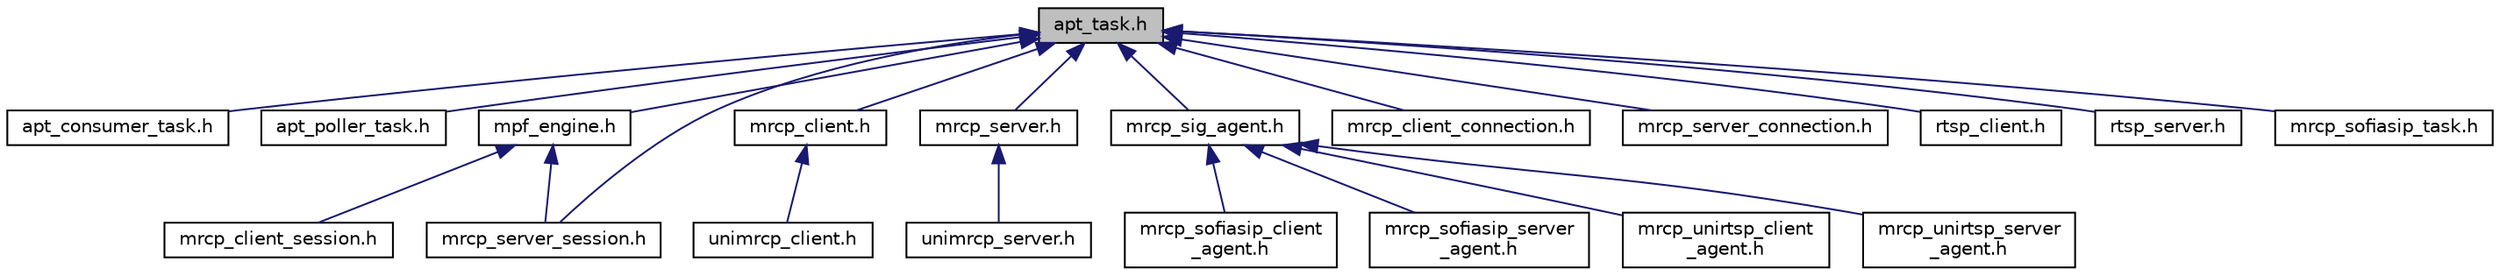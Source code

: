 digraph "apt_task.h"
{
  edge [fontname="Helvetica",fontsize="10",labelfontname="Helvetica",labelfontsize="10"];
  node [fontname="Helvetica",fontsize="10",shape=record];
  Node6 [label="apt_task.h",height=0.2,width=0.4,color="black", fillcolor="grey75", style="filled", fontcolor="black"];
  Node6 -> Node7 [dir="back",color="midnightblue",fontsize="10",style="solid",fontname="Helvetica"];
  Node7 [label="apt_consumer_task.h",height=0.2,width=0.4,color="black", fillcolor="white", style="filled",URL="$apt__consumer__task_8h.html",tooltip="Consumer Task Definition. "];
  Node6 -> Node8 [dir="back",color="midnightblue",fontsize="10",style="solid",fontname="Helvetica"];
  Node8 [label="apt_poller_task.h",height=0.2,width=0.4,color="black", fillcolor="white", style="filled",URL="$apt__poller__task_8h.html",tooltip="Poller Task. "];
  Node6 -> Node9 [dir="back",color="midnightblue",fontsize="10",style="solid",fontname="Helvetica"];
  Node9 [label="mpf_engine.h",height=0.2,width=0.4,color="black", fillcolor="white", style="filled",URL="$mpf__engine_8h.html",tooltip="Media Processing Framework Engine. "];
  Node9 -> Node10 [dir="back",color="midnightblue",fontsize="10",style="solid",fontname="Helvetica"];
  Node10 [label="mrcp_client_session.h",height=0.2,width=0.4,color="black", fillcolor="white", style="filled",URL="$mrcp__client__session_8h.html",tooltip="MRCP Client Session. "];
  Node9 -> Node11 [dir="back",color="midnightblue",fontsize="10",style="solid",fontname="Helvetica"];
  Node11 [label="mrcp_server_session.h",height=0.2,width=0.4,color="black", fillcolor="white", style="filled",URL="$mrcp__server__session_8h.html",tooltip="MRCP Server Session. "];
  Node6 -> Node12 [dir="back",color="midnightblue",fontsize="10",style="solid",fontname="Helvetica"];
  Node12 [label="mrcp_client.h",height=0.2,width=0.4,color="black", fillcolor="white", style="filled",URL="$mrcp__client_8h.html",tooltip="MRCP Client. "];
  Node12 -> Node13 [dir="back",color="midnightblue",fontsize="10",style="solid",fontname="Helvetica"];
  Node13 [label="unimrcp_client.h",height=0.2,width=0.4,color="black", fillcolor="white", style="filled",URL="$unimrcp__client_8h.html",tooltip="UniMRCP Client. "];
  Node6 -> Node14 [dir="back",color="midnightblue",fontsize="10",style="solid",fontname="Helvetica"];
  Node14 [label="mrcp_server.h",height=0.2,width=0.4,color="black", fillcolor="white", style="filled",URL="$mrcp__server_8h.html",tooltip="MRCP Server. "];
  Node14 -> Node15 [dir="back",color="midnightblue",fontsize="10",style="solid",fontname="Helvetica"];
  Node15 [label="unimrcp_server.h",height=0.2,width=0.4,color="black", fillcolor="white", style="filled",URL="$unimrcp__server_8h.html",tooltip="UniMRCP Server. "];
  Node6 -> Node11 [dir="back",color="midnightblue",fontsize="10",style="solid",fontname="Helvetica"];
  Node6 -> Node16 [dir="back",color="midnightblue",fontsize="10",style="solid",fontname="Helvetica"];
  Node16 [label="mrcp_sig_agent.h",height=0.2,width=0.4,color="black", fillcolor="white", style="filled",URL="$mrcp__sig__agent_8h.html",tooltip="Abstract MRCP Signaling Agent. "];
  Node16 -> Node17 [dir="back",color="midnightblue",fontsize="10",style="solid",fontname="Helvetica"];
  Node17 [label="mrcp_sofiasip_client\l_agent.h",height=0.2,width=0.4,color="black", fillcolor="white", style="filled",URL="$mrcp__sofiasip__client__agent_8h.html",tooltip="Implementation of MRCP Signaling Interface using Sofia-SIP. "];
  Node16 -> Node18 [dir="back",color="midnightblue",fontsize="10",style="solid",fontname="Helvetica"];
  Node18 [label="mrcp_sofiasip_server\l_agent.h",height=0.2,width=0.4,color="black", fillcolor="white", style="filled",URL="$mrcp__sofiasip__server__agent_8h.html",tooltip="Implementation of MRCP Signaling Interface using Sofia-SIP. "];
  Node16 -> Node19 [dir="back",color="midnightblue",fontsize="10",style="solid",fontname="Helvetica"];
  Node19 [label="mrcp_unirtsp_client\l_agent.h",height=0.2,width=0.4,color="black", fillcolor="white", style="filled",URL="$mrcp__unirtsp__client__agent_8h.html",tooltip="Implementation of MRCP Signaling Interface using UniRTSP. "];
  Node16 -> Node20 [dir="back",color="midnightblue",fontsize="10",style="solid",fontname="Helvetica"];
  Node20 [label="mrcp_unirtsp_server\l_agent.h",height=0.2,width=0.4,color="black", fillcolor="white", style="filled",URL="$mrcp__unirtsp__server__agent_8h.html",tooltip="Implementation of MRCP Signaling Interface using UniRTSP. "];
  Node6 -> Node21 [dir="back",color="midnightblue",fontsize="10",style="solid",fontname="Helvetica"];
  Node21 [label="mrcp_client_connection.h",height=0.2,width=0.4,color="black", fillcolor="white", style="filled",URL="$mrcp__client__connection_8h.html",tooltip="MRCPv2 Client Connection. "];
  Node6 -> Node22 [dir="back",color="midnightblue",fontsize="10",style="solid",fontname="Helvetica"];
  Node22 [label="mrcp_server_connection.h",height=0.2,width=0.4,color="black", fillcolor="white", style="filled",URL="$mrcp__server__connection_8h.html",tooltip="MRCPv2 Server Connection. "];
  Node6 -> Node23 [dir="back",color="midnightblue",fontsize="10",style="solid",fontname="Helvetica"];
  Node23 [label="rtsp_client.h",height=0.2,width=0.4,color="black", fillcolor="white", style="filled",URL="$rtsp__client_8h.html",tooltip="RTSP Client. "];
  Node6 -> Node24 [dir="back",color="midnightblue",fontsize="10",style="solid",fontname="Helvetica"];
  Node24 [label="rtsp_server.h",height=0.2,width=0.4,color="black", fillcolor="white", style="filled",URL="$rtsp__server_8h.html",tooltip="RTSP Server. "];
  Node6 -> Node25 [dir="back",color="midnightblue",fontsize="10",style="solid",fontname="Helvetica"];
  Node25 [label="mrcp_sofiasip_task.h",height=0.2,width=0.4,color="black", fillcolor="white", style="filled",URL="$mrcp__sofiasip__task_8h.html",tooltip="Sofia-SIP Task. "];
}
